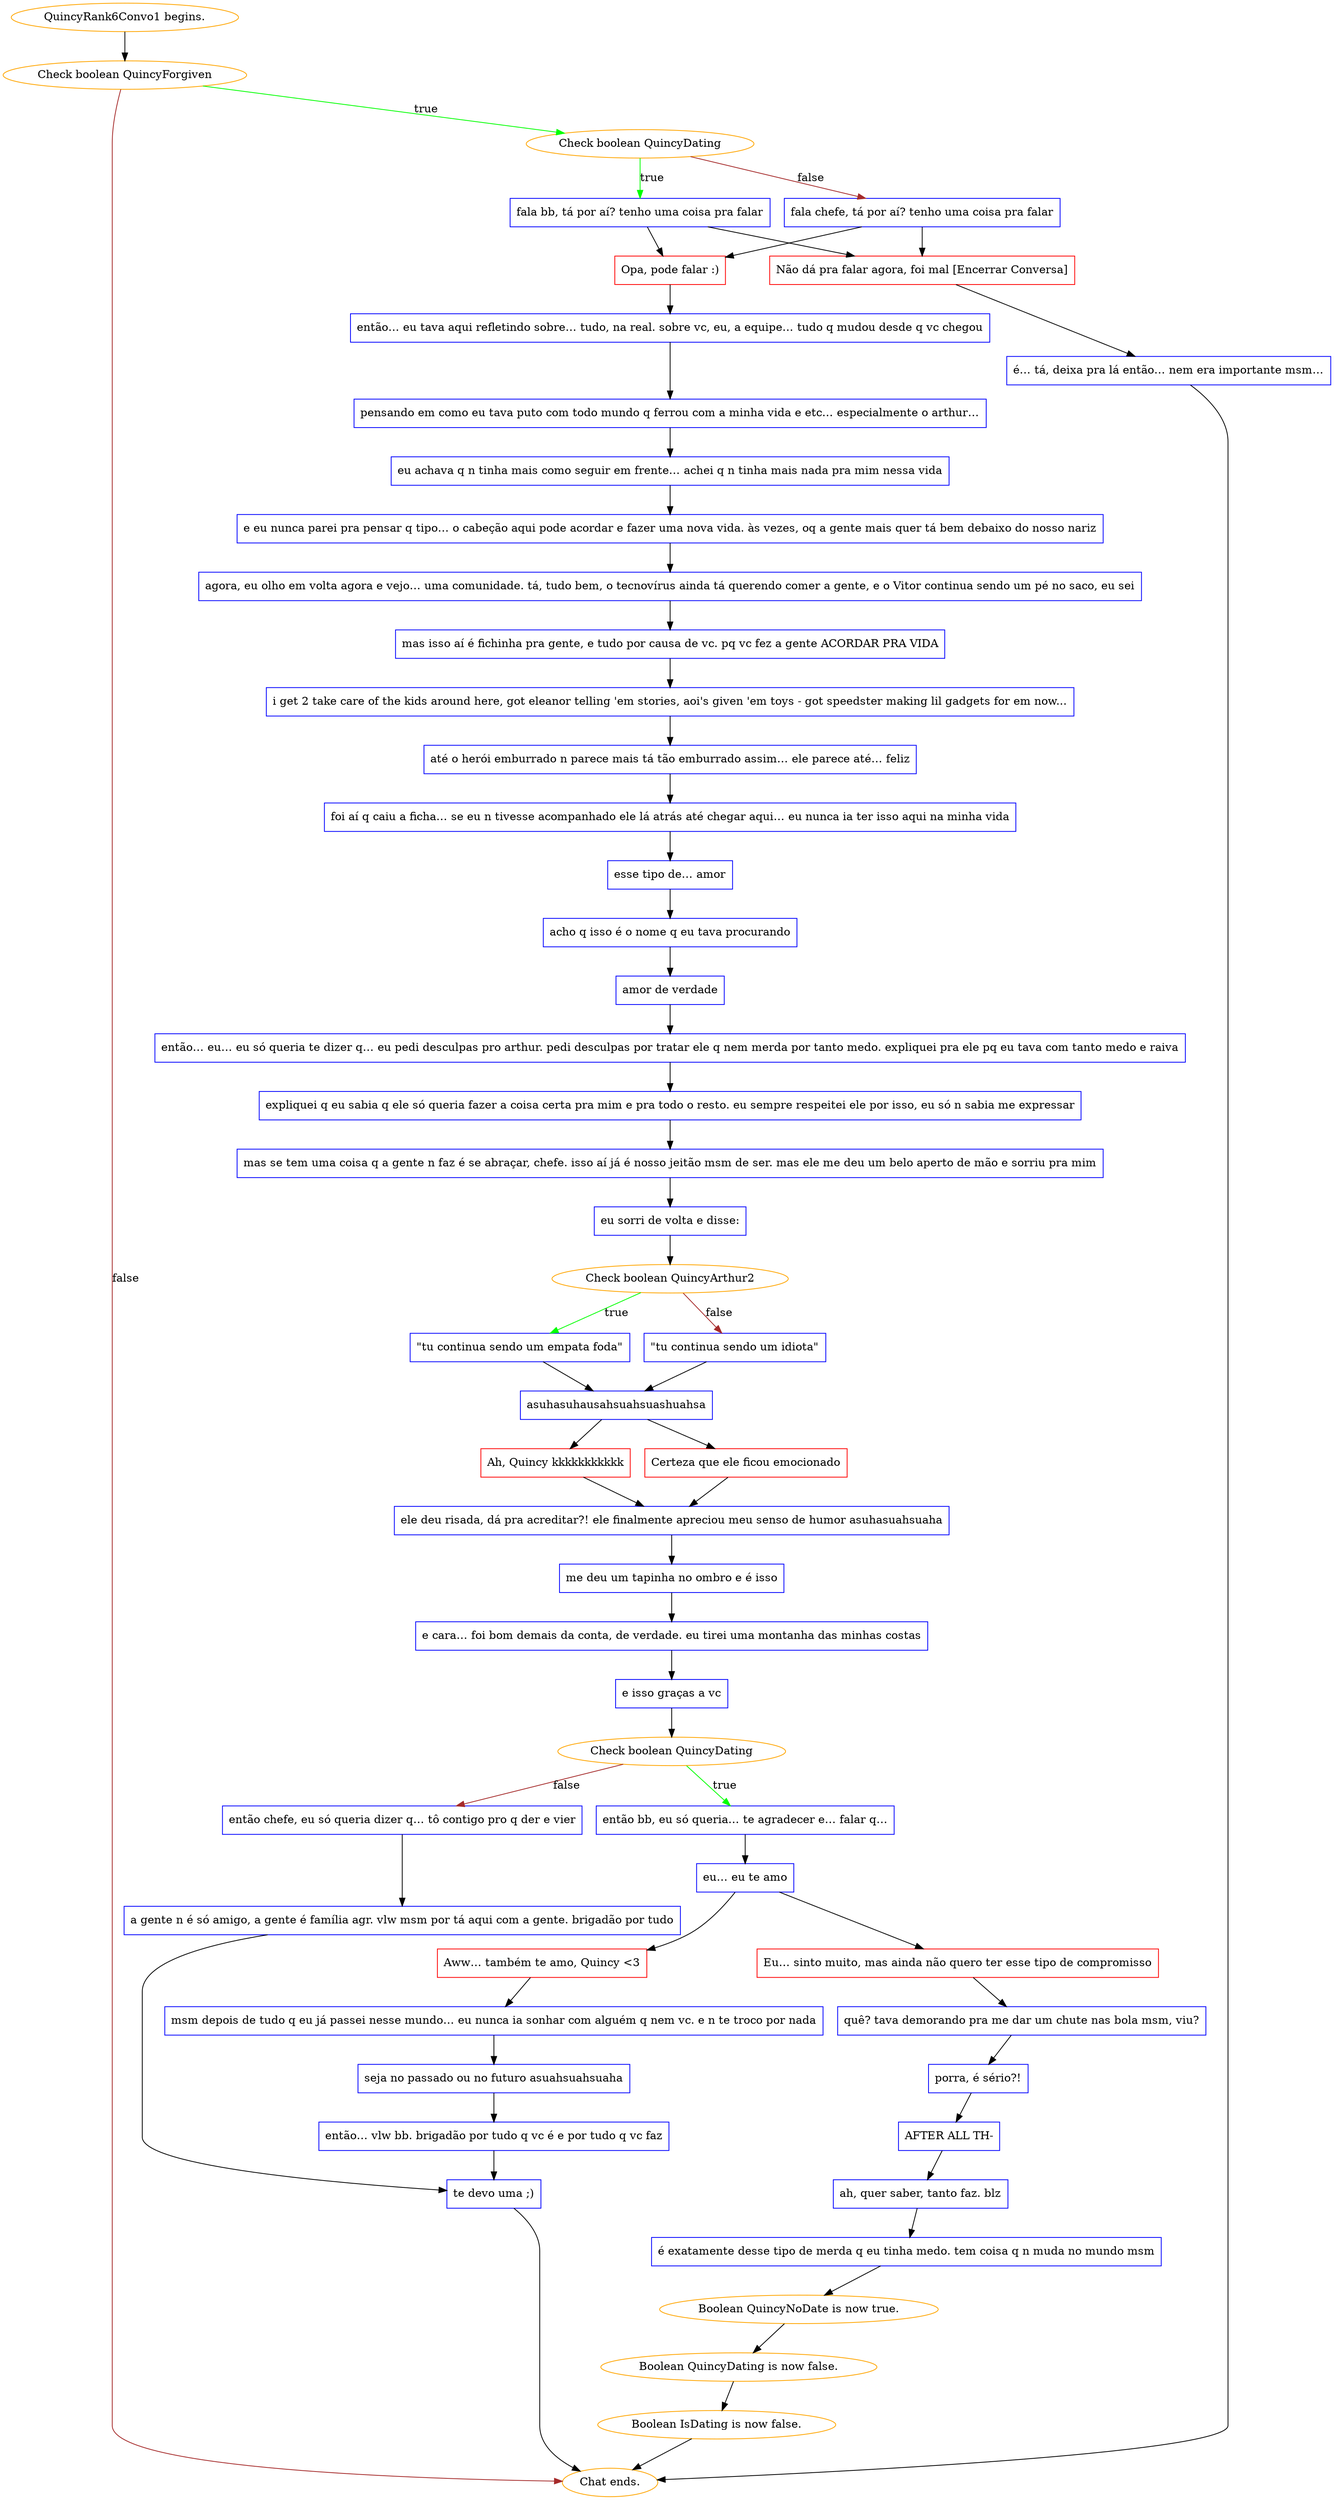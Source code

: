 digraph {
	"QuincyRank6Convo1 begins." [color=orange];
		"QuincyRank6Convo1 begins." -> j431139663;
	j431139663 [label="Check boolean QuincyForgiven",color=orange];
		j431139663 -> j3559869546 [label=true,color=green];
		j431139663 -> "Chat ends." [label=false,color=brown];
	j3559869546 [label="Check boolean QuincyDating",color=orange];
		j3559869546 -> j3584276159 [label=true,color=green];
		j3559869546 -> j2075244918 [label=false,color=brown];
	"Chat ends." [color=orange];
	j3584276159 [label="fala bb, tá por aí? tenho uma coisa pra falar",shape=box,color=blue];
		j3584276159 -> j450750555;
		j3584276159 -> j2744376401;
	j2075244918 [label="fala chefe, tá por aí? tenho uma coisa pra falar",shape=box,color=blue];
		j2075244918 -> j450750555;
		j2075244918 -> j2744376401;
	j450750555 [label="Opa, pode falar :)",shape=box,color=red];
		j450750555 -> j1408304281;
	j2744376401 [label="Não dá pra falar agora, foi mal [Encerrar Conversa]",shape=box,color=red];
		j2744376401 -> j2491586518;
	j1408304281 [label="então… eu tava aqui refletindo sobre… tudo, na real. sobre vc, eu, a equipe… tudo q mudou desde q vc chegou",shape=box,color=blue];
		j1408304281 -> j1708876327;
	j2491586518 [label="é… tá, deixa pra lá então… nem era importante msm…",shape=box,color=blue];
		j2491586518 -> "Chat ends.";
	j1708876327 [label="pensando em como eu tava puto com todo mundo q ferrou com a minha vida e etc… especialmente o arthur…",shape=box,color=blue];
		j1708876327 -> j3929855454;
	j3929855454 [label="eu achava q n tinha mais como seguir em frente… achei q n tinha mais nada pra mim nessa vida",shape=box,color=blue];
		j3929855454 -> j2342814930;
	j2342814930 [label="e eu nunca parei pra pensar q tipo… o cabeção aqui pode acordar e fazer uma nova vida. às vezes, oq a gente mais quer tá bem debaixo do nosso nariz",shape=box,color=blue];
		j2342814930 -> j708323263;
	j708323263 [label="agora, eu olho em volta agora e vejo… uma comunidade. tá, tudo bem, o tecnovírus ainda tá querendo comer a gente, e o Vitor continua sendo um pé no saco, eu sei",shape=box,color=blue];
		j708323263 -> j1971728771;
	j1971728771 [label="mas isso aí é fichinha pra gente, e tudo por causa de vc. pq vc fez a gente ACORDAR PRA VIDA",shape=box,color=blue];
		j1971728771 -> j2174781391;
	j2174781391 [label="i get 2 take care of the kids around here, got eleanor telling 'em stories, aoi's given 'em toys - got speedster making lil gadgets for em now...",shape=box,color=blue];
		j2174781391 -> j346449218;
	j346449218 [label="até o herói emburrado n parece mais tá tão emburrado assim… ele parece até… feliz",shape=box,color=blue];
		j346449218 -> j3691077159;
	j3691077159 [label="foi aí q caiu a ficha… se eu n tivesse acompanhado ele lá atrás até chegar aqui… eu nunca ia ter isso aqui na minha vida",shape=box,color=blue];
		j3691077159 -> j4265926193;
	j4265926193 [label="esse tipo de… amor",shape=box,color=blue];
		j4265926193 -> j3249700509;
	j3249700509 [label="acho q isso é o nome q eu tava procurando",shape=box,color=blue];
		j3249700509 -> j2562266806;
	j2562266806 [label="amor de verdade",shape=box,color=blue];
		j2562266806 -> j3062889295;
	j3062889295 [label="então… eu… eu só queria te dizer q… eu pedi desculpas pro arthur. pedi desculpas por tratar ele q nem merda por tanto medo. expliquei pra ele pq eu tava com tanto medo e raiva",shape=box,color=blue];
		j3062889295 -> j2437333930;
	j2437333930 [label="expliquei q eu sabia q ele só queria fazer a coisa certa pra mim e pra todo o resto. eu sempre respeitei ele por isso, eu só n sabia me expressar",shape=box,color=blue];
		j2437333930 -> j280941376;
	j280941376 [label="mas se tem uma coisa q a gente n faz é se abraçar, chefe. isso aí já é nosso jeitão msm de ser. mas ele me deu um belo aperto de mão e sorriu pra mim",shape=box,color=blue];
		j280941376 -> j1246722536;
	j1246722536 [label="eu sorri de volta e disse:",shape=box,color=blue];
		j1246722536 -> j1598694856;
	j1598694856 [label="Check boolean QuincyArthur2",color=orange];
		j1598694856 -> j1375143777 [label=true,color=green];
		j1598694856 -> j2486822195 [label=false,color=brown];
	j1375143777 [label="\"tu continua sendo um empata foda\"",shape=box,color=blue];
		j1375143777 -> j894340809;
	j2486822195 [label="\"tu continua sendo um idiota\"",shape=box,color=blue];
		j2486822195 -> j894340809;
	j894340809 [label="asuhasuhausahsuahsuashuahsa",shape=box,color=blue];
		j894340809 -> j2835493875;
		j894340809 -> j3475570678;
	j2835493875 [label="Ah, Quincy kkkkkkkkkkk",shape=box,color=red];
		j2835493875 -> j2058773022;
	j3475570678 [label="Certeza que ele ficou emocionado",shape=box,color=red];
		j3475570678 -> j2058773022;
	j2058773022 [label="ele deu risada, dá pra acreditar?! ele finalmente apreciou meu senso de humor asuhasuahsuaha",shape=box,color=blue];
		j2058773022 -> j2817772235;
	j2817772235 [label="me deu um tapinha no ombro e é isso",shape=box,color=blue];
		j2817772235 -> j3938093138;
	j3938093138 [label="e cara… foi bom demais da conta, de verdade. eu tirei uma montanha das minhas costas",shape=box,color=blue];
		j3938093138 -> j1697719468;
	j1697719468 [label="e isso graças a vc",shape=box,color=blue];
		j1697719468 -> j2532970724;
	j2532970724 [label="Check boolean QuincyDating",color=orange];
		j2532970724 -> j1412916391 [label=true,color=green];
		j2532970724 -> j1117309763 [label=false,color=brown];
	j1412916391 [label="então bb, eu só queria… te agradecer e… falar q…",shape=box,color=blue];
		j1412916391 -> j2805368845;
	j1117309763 [label="então chefe, eu só queria dizer q… tô contigo pro q der e vier",shape=box,color=blue];
		j1117309763 -> j2177992026;
	j2805368845 [label="eu… eu te amo",shape=box,color=blue];
		j2805368845 -> j3437791710;
		j2805368845 -> j2505587353;
	j2177992026 [label="a gente n é só amigo, a gente é família agr. vlw msm por tá aqui com a gente. brigadão por tudo",shape=box,color=blue];
		j2177992026 -> j690456673;
	j3437791710 [label="Aww… também te amo, Quincy <3",shape=box,color=red];
		j3437791710 -> j1608374112;
	j2505587353 [label="Eu… sinto muito, mas ainda não quero ter esse tipo de compromisso",shape=box,color=red];
		j2505587353 -> j1522973601;
	j690456673 [label="te devo uma ;)",shape=box,color=blue];
		j690456673 -> "Chat ends.";
	j1608374112 [label="msm depois de tudo q eu já passei nesse mundo… eu nunca ia sonhar com alguém q nem vc. e n te troco por nada",shape=box,color=blue];
		j1608374112 -> j3656341847;
	j1522973601 [label="quê? tava demorando pra me dar um chute nas bola msm, viu?",shape=box,color=blue];
		j1522973601 -> j871874990;
	j3656341847 [label="seja no passado ou no futuro asuahsuahsuaha",shape=box,color=blue];
		j3656341847 -> j3141172221;
	j871874990 [label="porra, é sério?!",shape=box,color=blue];
		j871874990 -> j581921831;
	j3141172221 [label="então… vlw bb. brigadão por tudo q vc é e por tudo q vc faz",shape=box,color=blue];
		j3141172221 -> j690456673;
	j581921831 [label="AFTER ALL TH-",shape=box,color=blue];
		j581921831 -> j730681689;
	j730681689 [label="ah, quer saber, tanto faz. blz",shape=box,color=blue];
		j730681689 -> j306225964;
	j306225964 [label="é exatamente desse tipo de merda q eu tinha medo. tem coisa q n muda no mundo msm",shape=box,color=blue];
		j306225964 -> j2319655028;
	j2319655028 [label="Boolean QuincyNoDate is now true.",color=orange];
		j2319655028 -> j1884175600;
	j1884175600 [label="Boolean QuincyDating is now false.",color=orange];
		j1884175600 -> j1242024027;
	j1242024027 [label="Boolean IsDating is now false.",color=orange];
		j1242024027 -> "Chat ends.";
}